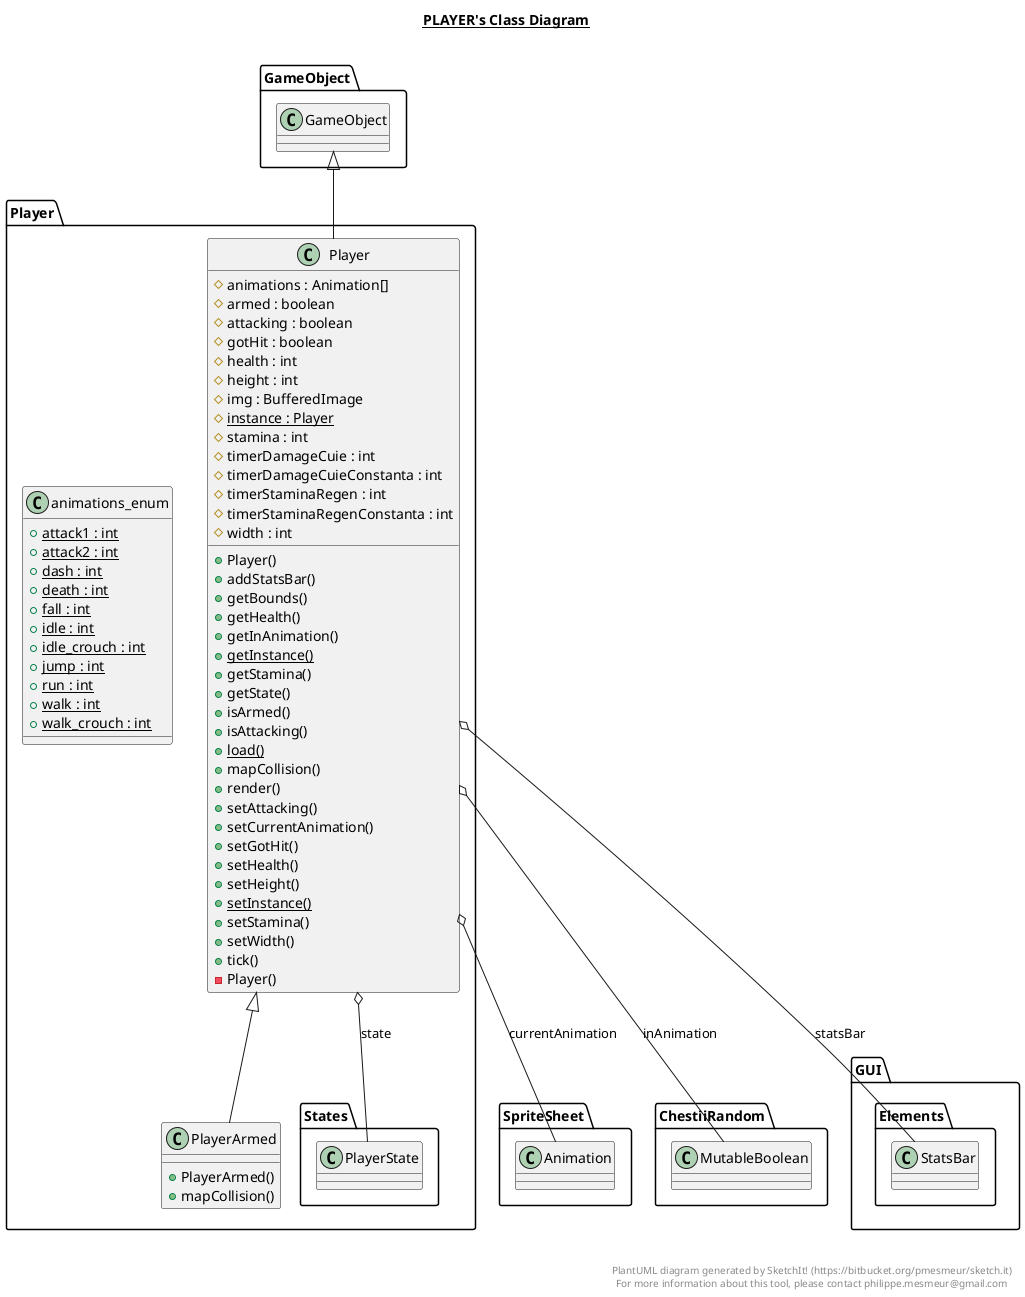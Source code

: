 @startuml

title __PLAYER's Class Diagram__\n

  namespace Player {
    class Player.Player {
        # animations : Animation[]
        # armed : boolean
        # attacking : boolean
        # gotHit : boolean
        # health : int
        # height : int
        # img : BufferedImage
        {static} # instance : Player
        # stamina : int
        # timerDamageCuie : int
        # timerDamageCuieConstanta : int
        # timerStaminaRegen : int
        # timerStaminaRegenConstanta : int
        # width : int
        + Player()
        + addStatsBar()
        + getBounds()
        + getHealth()
        + getInAnimation()
        {static} + getInstance()
        + getStamina()
        + getState()
        + isArmed()
        + isAttacking()
        {static} + load()
        + mapCollision()
        + render()
        + setAttacking()
        + setCurrentAnimation()
        + setGotHit()
        + setHealth()
        + setHeight()
        {static} + setInstance()
        + setStamina()
        + setWidth()
        + tick()
        - Player()
    }
  }
  

  namespace Player {
    class Player.PlayerArmed {
        + PlayerArmed()
        + mapCollision()
    }
  }
  

  namespace Player {
    class Player.animations_enum {
        {static} + attack1 : int
        {static} + attack2 : int
        {static} + dash : int
        {static} + death : int
        {static} + fall : int
        {static} + idle : int
        {static} + idle_crouch : int
        {static} + jump : int
        {static} + run : int
        {static} + walk : int
        {static} + walk_crouch : int
    }
  }
  

  Player.Player -up-|> GameObject.GameObject
  Player.Player o-- SpriteSheet.Animation : currentAnimation
  Player.Player o-- ChestiiRandom.MutableBoolean : inAnimation
  Player.Player o-- Player.States.PlayerState : state
  Player.Player o-- GUI.Elements.StatsBar : statsBar
  Player.PlayerArmed -up-|> Player.Player


right footer


PlantUML diagram generated by SketchIt! (https://bitbucket.org/pmesmeur/sketch.it)
For more information about this tool, please contact philippe.mesmeur@gmail.com
endfooter

@enduml
